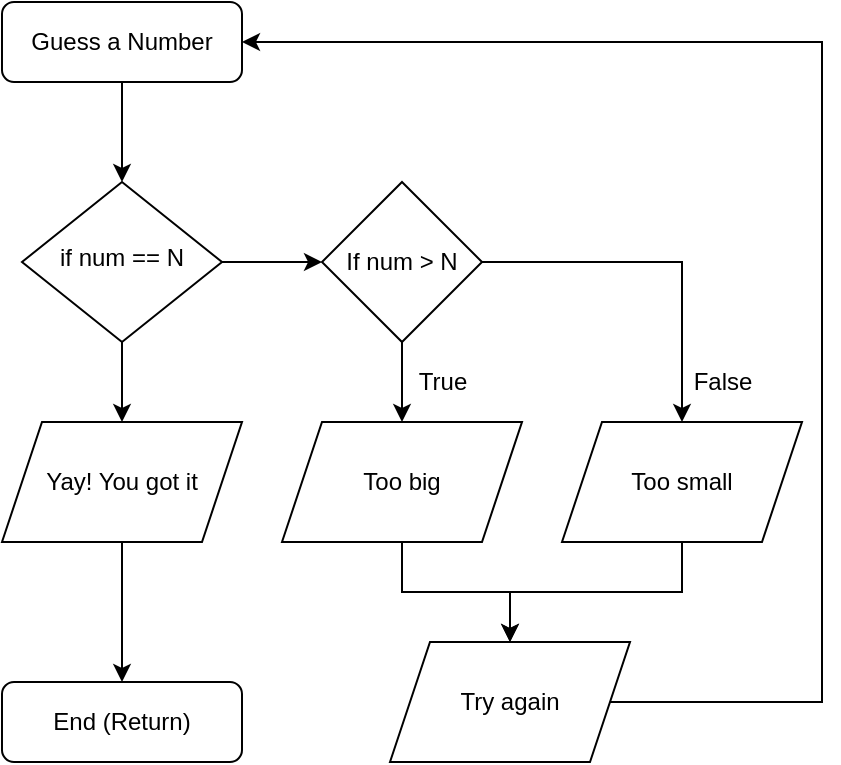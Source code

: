 <mxfile version="16.4.7" type="device"><diagram id="C5RBs43oDa-KdzZeNtuy" name="Page-1"><mxGraphModel dx="1120" dy="750" grid="1" gridSize="10" guides="1" tooltips="1" connect="1" arrows="1" fold="1" page="1" pageScale="1" pageWidth="827" pageHeight="1169" math="0" shadow="0"><root><mxCell id="WIyWlLk6GJQsqaUBKTNV-0"/><mxCell id="WIyWlLk6GJQsqaUBKTNV-1" parent="WIyWlLk6GJQsqaUBKTNV-0"/><mxCell id="GRb_6Qlt3yc6SHx4nHlG-18" style="edgeStyle=orthogonalEdgeStyle;rounded=0;orthogonalLoop=1;jettySize=auto;html=1;exitX=0.5;exitY=1;exitDx=0;exitDy=0;entryX=0.5;entryY=0;entryDx=0;entryDy=0;" edge="1" parent="WIyWlLk6GJQsqaUBKTNV-1" source="WIyWlLk6GJQsqaUBKTNV-3" target="WIyWlLk6GJQsqaUBKTNV-6"><mxGeometry relative="1" as="geometry"/></mxCell><mxCell id="WIyWlLk6GJQsqaUBKTNV-3" value="Guess a Number" style="rounded=1;whiteSpace=wrap;html=1;fontSize=12;glass=0;strokeWidth=1;shadow=0;" parent="WIyWlLk6GJQsqaUBKTNV-1" vertex="1"><mxGeometry x="160" y="80" width="120" height="40" as="geometry"/></mxCell><mxCell id="GRb_6Qlt3yc6SHx4nHlG-16" style="edgeStyle=orthogonalEdgeStyle;rounded=0;orthogonalLoop=1;jettySize=auto;html=1;exitX=1;exitY=0.5;exitDx=0;exitDy=0;entryX=0;entryY=0.5;entryDx=0;entryDy=0;" edge="1" parent="WIyWlLk6GJQsqaUBKTNV-1" source="WIyWlLk6GJQsqaUBKTNV-6" target="GRb_6Qlt3yc6SHx4nHlG-1"><mxGeometry relative="1" as="geometry"/></mxCell><mxCell id="GRb_6Qlt3yc6SHx4nHlG-17" style="edgeStyle=orthogonalEdgeStyle;rounded=0;orthogonalLoop=1;jettySize=auto;html=1;exitX=0.5;exitY=1;exitDx=0;exitDy=0;entryX=0.5;entryY=0;entryDx=0;entryDy=0;" edge="1" parent="WIyWlLk6GJQsqaUBKTNV-1" source="WIyWlLk6GJQsqaUBKTNV-6" target="GRb_6Qlt3yc6SHx4nHlG-0"><mxGeometry relative="1" as="geometry"/></mxCell><mxCell id="WIyWlLk6GJQsqaUBKTNV-6" value="if num == N" style="rhombus;whiteSpace=wrap;html=1;shadow=0;fontFamily=Helvetica;fontSize=12;align=center;strokeWidth=1;spacing=6;spacingTop=-4;" parent="WIyWlLk6GJQsqaUBKTNV-1" vertex="1"><mxGeometry x="170" y="170" width="100" height="80" as="geometry"/></mxCell><mxCell id="WIyWlLk6GJQsqaUBKTNV-11" value="End (Return)" style="rounded=1;whiteSpace=wrap;html=1;fontSize=12;glass=0;strokeWidth=1;shadow=0;" parent="WIyWlLk6GJQsqaUBKTNV-1" vertex="1"><mxGeometry x="160" y="420" width="120" height="40" as="geometry"/></mxCell><mxCell id="GRb_6Qlt3yc6SHx4nHlG-14" style="edgeStyle=orthogonalEdgeStyle;rounded=0;orthogonalLoop=1;jettySize=auto;html=1;exitX=0.5;exitY=1;exitDx=0;exitDy=0;entryX=0.5;entryY=0;entryDx=0;entryDy=0;" edge="1" parent="WIyWlLk6GJQsqaUBKTNV-1" source="GRb_6Qlt3yc6SHx4nHlG-0" target="WIyWlLk6GJQsqaUBKTNV-11"><mxGeometry relative="1" as="geometry"/></mxCell><mxCell id="GRb_6Qlt3yc6SHx4nHlG-0" value="Yay! You got it" style="shape=parallelogram;perimeter=parallelogramPerimeter;whiteSpace=wrap;html=1;fixedSize=1;" vertex="1" parent="WIyWlLk6GJQsqaUBKTNV-1"><mxGeometry x="160" y="290" width="120" height="60" as="geometry"/></mxCell><mxCell id="GRb_6Qlt3yc6SHx4nHlG-3" value="" style="edgeStyle=orthogonalEdgeStyle;rounded=0;orthogonalLoop=1;jettySize=auto;html=1;" edge="1" parent="WIyWlLk6GJQsqaUBKTNV-1" source="GRb_6Qlt3yc6SHx4nHlG-1" target="GRb_6Qlt3yc6SHx4nHlG-2"><mxGeometry relative="1" as="geometry"/></mxCell><mxCell id="GRb_6Qlt3yc6SHx4nHlG-6" style="edgeStyle=orthogonalEdgeStyle;rounded=0;orthogonalLoop=1;jettySize=auto;html=1;entryX=0.5;entryY=0;entryDx=0;entryDy=0;" edge="1" parent="WIyWlLk6GJQsqaUBKTNV-1" source="GRb_6Qlt3yc6SHx4nHlG-1" target="GRb_6Qlt3yc6SHx4nHlG-5"><mxGeometry relative="1" as="geometry"/></mxCell><mxCell id="GRb_6Qlt3yc6SHx4nHlG-1" value="If num &amp;gt; N" style="rhombus;whiteSpace=wrap;html=1;" vertex="1" parent="WIyWlLk6GJQsqaUBKTNV-1"><mxGeometry x="320" y="170" width="80" height="80" as="geometry"/></mxCell><mxCell id="GRb_6Qlt3yc6SHx4nHlG-11" style="edgeStyle=orthogonalEdgeStyle;rounded=0;orthogonalLoop=1;jettySize=auto;html=1;" edge="1" parent="WIyWlLk6GJQsqaUBKTNV-1" source="GRb_6Qlt3yc6SHx4nHlG-2" target="GRb_6Qlt3yc6SHx4nHlG-10"><mxGeometry relative="1" as="geometry"/></mxCell><mxCell id="GRb_6Qlt3yc6SHx4nHlG-2" value="Too big" style="shape=parallelogram;perimeter=parallelogramPerimeter;whiteSpace=wrap;html=1;fixedSize=1;" vertex="1" parent="WIyWlLk6GJQsqaUBKTNV-1"><mxGeometry x="300" y="290" width="120" height="60" as="geometry"/></mxCell><mxCell id="GRb_6Qlt3yc6SHx4nHlG-4" value="True" style="text;html=1;align=center;verticalAlign=middle;resizable=0;points=[];autosize=1;strokeColor=none;fillColor=none;" vertex="1" parent="WIyWlLk6GJQsqaUBKTNV-1"><mxGeometry x="360" y="260" width="40" height="20" as="geometry"/></mxCell><mxCell id="GRb_6Qlt3yc6SHx4nHlG-12" style="edgeStyle=orthogonalEdgeStyle;rounded=0;orthogonalLoop=1;jettySize=auto;html=1;exitX=0.5;exitY=1;exitDx=0;exitDy=0;entryX=0.5;entryY=0;entryDx=0;entryDy=0;" edge="1" parent="WIyWlLk6GJQsqaUBKTNV-1" source="GRb_6Qlt3yc6SHx4nHlG-5" target="GRb_6Qlt3yc6SHx4nHlG-10"><mxGeometry relative="1" as="geometry"/></mxCell><mxCell id="GRb_6Qlt3yc6SHx4nHlG-5" value="Too small" style="shape=parallelogram;perimeter=parallelogramPerimeter;whiteSpace=wrap;html=1;fixedSize=1;" vertex="1" parent="WIyWlLk6GJQsqaUBKTNV-1"><mxGeometry x="440" y="290" width="120" height="60" as="geometry"/></mxCell><mxCell id="GRb_6Qlt3yc6SHx4nHlG-13" style="edgeStyle=orthogonalEdgeStyle;rounded=0;orthogonalLoop=1;jettySize=auto;html=1;exitX=1;exitY=0.5;exitDx=0;exitDy=0;entryX=1;entryY=0.5;entryDx=0;entryDy=0;" edge="1" parent="WIyWlLk6GJQsqaUBKTNV-1" source="GRb_6Qlt3yc6SHx4nHlG-10" target="WIyWlLk6GJQsqaUBKTNV-3"><mxGeometry relative="1" as="geometry"><mxPoint x="580" y="100" as="targetPoint"/><Array as="points"><mxPoint x="570" y="430"/><mxPoint x="570" y="100"/></Array></mxGeometry></mxCell><mxCell id="GRb_6Qlt3yc6SHx4nHlG-10" value="Try again" style="shape=parallelogram;perimeter=parallelogramPerimeter;whiteSpace=wrap;html=1;fixedSize=1;" vertex="1" parent="WIyWlLk6GJQsqaUBKTNV-1"><mxGeometry x="354" y="400" width="120" height="60" as="geometry"/></mxCell><mxCell id="GRb_6Qlt3yc6SHx4nHlG-15" value="False" style="text;html=1;align=center;verticalAlign=middle;resizable=0;points=[];autosize=1;strokeColor=none;fillColor=none;" vertex="1" parent="WIyWlLk6GJQsqaUBKTNV-1"><mxGeometry x="500" y="260" width="40" height="20" as="geometry"/></mxCell></root></mxGraphModel></diagram></mxfile>